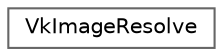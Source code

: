 digraph "类继承关系图"
{
 // LATEX_PDF_SIZE
  bgcolor="transparent";
  edge [fontname=Helvetica,fontsize=10,labelfontname=Helvetica,labelfontsize=10];
  node [fontname=Helvetica,fontsize=10,shape=box,height=0.2,width=0.4];
  rankdir="LR";
  Node0 [id="Node000000",label="VkImageResolve",height=0.2,width=0.4,color="grey40", fillcolor="white", style="filled",URL="$struct_vk_image_resolve.html",tooltip=" "];
}
